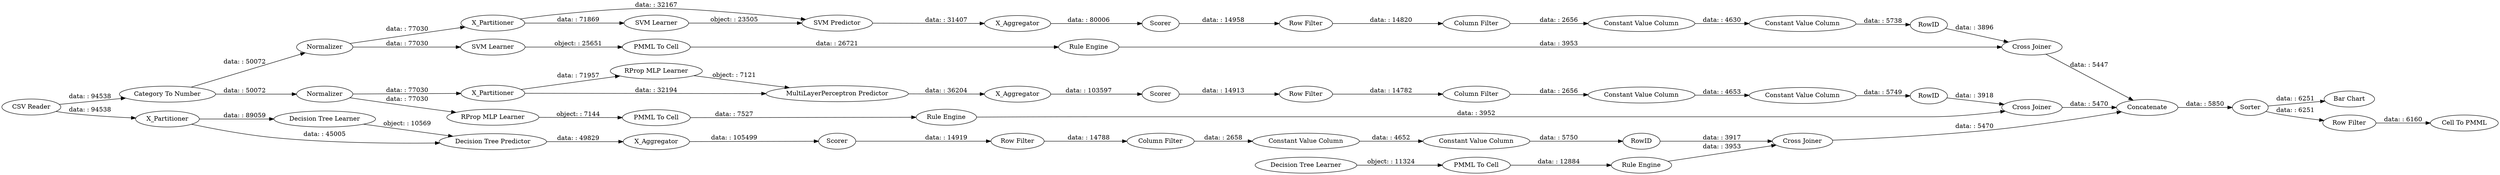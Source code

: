 digraph {
	"-8716273211431091715_31" [label="Decision Tree Learner"]
	"-7932563168145574956_290" [label="Constant Value Column"]
	"4735312535377159726_294" [label="Column Filter"]
	"3078426823695746960_2" [label=X_Partitioner]
	"-7932563168145574956_9" [label="Row Filter"]
	"4735312535377159726_9" [label="Row Filter"]
	"-6054393696603349747_52" [label=Sorter]
	"-7932563168145574956_294" [label="Column Filter"]
	"4735312535377159726_290" [label="Constant Value Column"]
	"-6054393696603349747_59" [label="Bar Chart"]
	"-6054393696603349747_58" [label="Category To Number"]
	"-8716273211431091715_7" [label=X_Aggregator]
	"2416526175681612666_293" [label=RowID]
	"-8716273211431091715_39" [label=Scorer]
	"2416526175681612666_290" [label="Constant Value Column"]
	"3078426823695746960_32" [label="SVM Predictor"]
	"3078426823695746960_40" [label=Normalizer]
	"-3800421558486890069_28" [label="PMML To Cell"]
	"-6054393696603349747_53" [label="Row Filter"]
	"-3800421558486890069_34" [label="Rule Engine"]
	"-6054393696603349747_63" [label="CSV Reader"]
	"-3800421558486890069_33" [label="Decision Tree Learner"]
	"-7932563168145574956_292" [label="Constant Value Column"]
	"3078426823695746960_41" [label=Scorer]
	"-4098715195977464493_39" [label=Normalizer]
	"-8716273211431091715_38" [label="Cross Joiner"]
	"-1378699941737459794_34" [label="Rule Engine"]
	"4735312535377159726_292" [label="Constant Value Column"]
	"-4098715195977464493_38" [label="Cross Joiner"]
	"-4098715195977464493_31" [label="RProp MLP Learner"]
	"-1378699941737459794_22" [label="PMML To Cell"]
	"2416526175681612666_9" [label="Row Filter"]
	"-4098715195977464493_2" [label=X_Partitioner]
	"-5171341875447785999_33" [label="SVM Learner"]
	"-5171341875447785999_35" [label="Rule Engine"]
	"3078426823695746960_31" [label="SVM Learner"]
	"3078426823695746960_39" [label="Cross Joiner"]
	"-1378699941737459794_35" [label="RProp MLP Learner"]
	"3078426823695746960_7" [label=X_Aggregator]
	"-7932563168145574956_293" [label=RowID]
	"-4098715195977464493_32" [label="MultiLayerPerceptron Predictor"]
	"-4098715195977464493_7" [label=X_Aggregator]
	"-5171341875447785999_34" [label="PMML To Cell"]
	"-4098715195977464493_40" [label=Scorer]
	"-6054393696603349747_60" [label=Concatenate]
	"-6054393696603349747_54" [label="Cell To PMML"]
	"4735312535377159726_293" [label=RowID]
	"-8716273211431091715_2" [label=X_Partitioner]
	"2416526175681612666_294" [label="Column Filter"]
	"-8716273211431091715_32" [label="Decision Tree Predictor"]
	"2416526175681612666_292" [label="Constant Value Column"]
	"-8716273211431091715_32" -> "-8716273211431091715_7" [label="data: : 49829"]
	"-4098715195977464493_7" -> "-4098715195977464493_40" [label="data: : 103597"]
	"-1378699941737459794_22" -> "-1378699941737459794_34" [label="data: : 7527"]
	"-4098715195977464493_40" -> "4735312535377159726_9" [label="data: : 14913"]
	"-1378699941737459794_34" -> "-4098715195977464493_38" [label="data: : 3952"]
	"-4098715195977464493_32" -> "-4098715195977464493_7" [label="data: : 36204"]
	"4735312535377159726_293" -> "-4098715195977464493_38" [label="data: : 3918"]
	"-4098715195977464493_2" -> "-4098715195977464493_31" [label="data: : 71957"]
	"-7932563168145574956_9" -> "-7932563168145574956_294" [label="data: : 14788"]
	"-3800421558486890069_33" -> "-3800421558486890069_28" [label="object: : 11324"]
	"-8716273211431091715_39" -> "-7932563168145574956_9" [label="data: : 14919"]
	"-6054393696603349747_63" -> "-8716273211431091715_2" [label="data: : 94538"]
	"3078426823695746960_2" -> "3078426823695746960_31" [label="data: : 71869"]
	"-7932563168145574956_294" -> "-7932563168145574956_290" [label="data: : 2658"]
	"3078426823695746960_2" -> "3078426823695746960_32" [label="data: : 32167"]
	"2416526175681612666_9" -> "2416526175681612666_294" [label="data: : 14820"]
	"-8716273211431091715_31" -> "-8716273211431091715_32" [label="object: : 10569"]
	"-4098715195977464493_39" -> "-1378699941737459794_35" [label="data: : 77030"]
	"-7932563168145574956_292" -> "-7932563168145574956_293" [label="data: : 5750"]
	"2416526175681612666_294" -> "2416526175681612666_290" [label="data: : 2656"]
	"3078426823695746960_39" -> "-6054393696603349747_60" [label="data: : 5447"]
	"-6054393696603349747_58" -> "-4098715195977464493_39" [label="data: : 50072"]
	"-1378699941737459794_35" -> "-1378699941737459794_22" [label="object: : 7144"]
	"-6054393696603349747_63" -> "-6054393696603349747_58" [label="data: : 94538"]
	"-6054393696603349747_52" -> "-6054393696603349747_59" [label="data: : 6251"]
	"-7932563168145574956_293" -> "-8716273211431091715_38" [label="data: : 3917"]
	"-4098715195977464493_31" -> "-4098715195977464493_32" [label="object: : 7121"]
	"4735312535377159726_9" -> "4735312535377159726_294" [label="data: : 14782"]
	"3078426823695746960_40" -> "3078426823695746960_2" [label="data: : 77030"]
	"3078426823695746960_32" -> "3078426823695746960_7" [label="data: : 31407"]
	"-6054393696603349747_52" -> "-6054393696603349747_53" [label="data: : 6251"]
	"-4098715195977464493_39" -> "-4098715195977464493_2" [label="data: : 77030"]
	"-7932563168145574956_290" -> "-7932563168145574956_292" [label="data: : 4652"]
	"4735312535377159726_294" -> "4735312535377159726_290" [label="data: : 2656"]
	"-3800421558486890069_34" -> "-8716273211431091715_38" [label="data: : 3953"]
	"-5171341875447785999_33" -> "-5171341875447785999_34" [label="object: : 25651"]
	"3078426823695746960_31" -> "3078426823695746960_32" [label="object: : 23505"]
	"3078426823695746960_7" -> "3078426823695746960_41" [label="data: : 80006"]
	"-5171341875447785999_35" -> "3078426823695746960_39" [label="data: : 3953"]
	"-4098715195977464493_38" -> "-6054393696603349747_60" [label="data: : 5470"]
	"2416526175681612666_292" -> "2416526175681612666_293" [label="data: : 5738"]
	"-6054393696603349747_58" -> "3078426823695746960_40" [label="data: : 50072"]
	"-3800421558486890069_28" -> "-3800421558486890069_34" [label="data: : 12884"]
	"-8716273211431091715_38" -> "-6054393696603349747_60" [label="data: : 5470"]
	"-8716273211431091715_2" -> "-8716273211431091715_31" [label="data: : 89059"]
	"-6054393696603349747_53" -> "-6054393696603349747_54" [label="data: : 6160"]
	"4735312535377159726_292" -> "4735312535377159726_293" [label="data: : 5749"]
	"-5171341875447785999_34" -> "-5171341875447785999_35" [label="data: : 26721"]
	"2416526175681612666_293" -> "3078426823695746960_39" [label="data: : 3896"]
	"4735312535377159726_290" -> "4735312535377159726_292" [label="data: : 4653"]
	"-8716273211431091715_7" -> "-8716273211431091715_39" [label="data: : 105499"]
	"3078426823695746960_41" -> "2416526175681612666_9" [label="data: : 14958"]
	"-4098715195977464493_2" -> "-4098715195977464493_32" [label="data: : 32194"]
	"3078426823695746960_40" -> "-5171341875447785999_33" [label="data: : 77030"]
	"2416526175681612666_290" -> "2416526175681612666_292" [label="data: : 4630"]
	"-8716273211431091715_2" -> "-8716273211431091715_32" [label="data: : 45005"]
	"-6054393696603349747_60" -> "-6054393696603349747_52" [label="data: : 5850"]
	rankdir=LR
}
